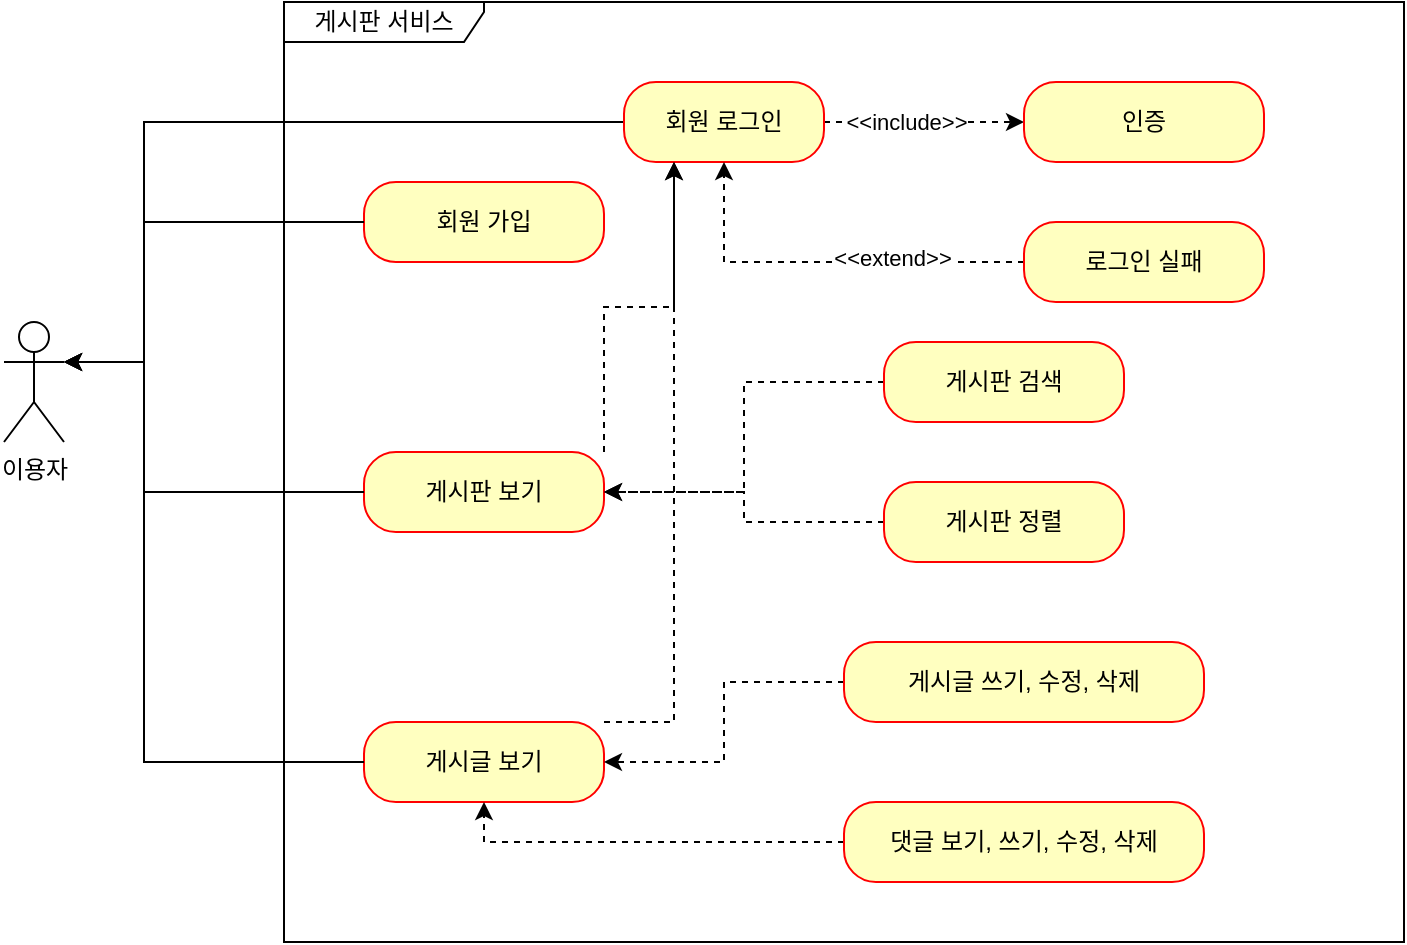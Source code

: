 <mxfile version="24.4.10" type="github">
  <diagram name="Page-1" id="B86UW4wO04ksYAh3yfGE">
    <mxGraphModel dx="1195" dy="615" grid="1" gridSize="10" guides="1" tooltips="1" connect="1" arrows="1" fold="1" page="1" pageScale="1" pageWidth="827" pageHeight="1169" math="0" shadow="0">
      <root>
        <object label="" 이용자="" id="0">
          <mxCell />
        </object>
        <mxCell id="1" parent="0" />
        <mxCell id="-T7tdk6itzq7kD30g32d-2" value="이용자" style="shape=umlActor;verticalLabelPosition=bottom;verticalAlign=top;html=1;" vertex="1" parent="1">
          <mxGeometry x="80" y="270" width="30" height="60" as="geometry" />
        </mxCell>
        <mxCell id="-T7tdk6itzq7kD30g32d-5" value="게시판 서비스" style="shape=umlFrame;whiteSpace=wrap;html=1;pointerEvents=0;width=100;height=20;" vertex="1" parent="1">
          <mxGeometry x="220" y="110" width="560" height="470" as="geometry" />
        </mxCell>
        <mxCell id="-T7tdk6itzq7kD30g32d-33" style="edgeStyle=orthogonalEdgeStyle;rounded=0;orthogonalLoop=1;jettySize=auto;html=1;exitX=0;exitY=0.5;exitDx=0;exitDy=0;entryX=1;entryY=0.333;entryDx=0;entryDy=0;entryPerimeter=0;" edge="1" parent="1" source="-T7tdk6itzq7kD30g32d-7" target="-T7tdk6itzq7kD30g32d-2">
          <mxGeometry relative="1" as="geometry">
            <Array as="points">
              <mxPoint x="150" y="170" />
              <mxPoint x="150" y="290" />
            </Array>
          </mxGeometry>
        </mxCell>
        <mxCell id="-T7tdk6itzq7kD30g32d-35" style="edgeStyle=orthogonalEdgeStyle;rounded=0;orthogonalLoop=1;jettySize=auto;html=1;exitX=1;exitY=0.5;exitDx=0;exitDy=0;entryX=0;entryY=0.5;entryDx=0;entryDy=0;endArrow=classic;endFill=1;dashed=1;" edge="1" parent="1" source="-T7tdk6itzq7kD30g32d-7" target="-T7tdk6itzq7kD30g32d-18">
          <mxGeometry relative="1" as="geometry" />
        </mxCell>
        <mxCell id="-T7tdk6itzq7kD30g32d-37" value="include" style="edgeLabel;html=1;align=center;verticalAlign=middle;resizable=0;points=[];" vertex="1" connectable="0" parent="-T7tdk6itzq7kD30g32d-35">
          <mxGeometry x="-0.19" y="2" relative="1" as="geometry">
            <mxPoint x="-1" as="offset" />
          </mxGeometry>
        </mxCell>
        <mxCell id="-T7tdk6itzq7kD30g32d-39" value="&amp;lt;&amp;lt;include&amp;gt;&amp;gt;" style="edgeLabel;html=1;align=center;verticalAlign=middle;resizable=0;points=[];" vertex="1" connectable="0" parent="-T7tdk6itzq7kD30g32d-35">
          <mxGeometry x="-0.333" relative="1" as="geometry">
            <mxPoint x="7" as="offset" />
          </mxGeometry>
        </mxCell>
        <mxCell id="-T7tdk6itzq7kD30g32d-7" value="회원 로그인" style="rounded=1;whiteSpace=wrap;html=1;arcSize=40;fontColor=#000000;fillColor=#ffffc0;strokeColor=#ff0000;" vertex="1" parent="1">
          <mxGeometry x="390" y="150" width="100" height="40" as="geometry" />
        </mxCell>
        <mxCell id="-T7tdk6itzq7kD30g32d-40" style="edgeStyle=orthogonalEdgeStyle;rounded=0;orthogonalLoop=1;jettySize=auto;html=1;exitX=1;exitY=0;exitDx=0;exitDy=0;entryX=0.25;entryY=1;entryDx=0;entryDy=0;dashed=1;" edge="1" parent="1" source="-T7tdk6itzq7kD30g32d-10" target="-T7tdk6itzq7kD30g32d-7">
          <mxGeometry relative="1" as="geometry" />
        </mxCell>
        <mxCell id="-T7tdk6itzq7kD30g32d-10" value="게시판 보기" style="rounded=1;whiteSpace=wrap;html=1;arcSize=40;fontColor=#000000;fillColor=#ffffc0;strokeColor=#ff0000;align=center;verticalAlign=middle;" vertex="1" parent="1">
          <mxGeometry x="260" y="335" width="120" height="40" as="geometry" />
        </mxCell>
        <mxCell id="-T7tdk6itzq7kD30g32d-41" style="edgeStyle=orthogonalEdgeStyle;rounded=0;orthogonalLoop=1;jettySize=auto;html=1;exitX=1;exitY=0;exitDx=0;exitDy=0;entryX=0.25;entryY=1;entryDx=0;entryDy=0;dashed=1;" edge="1" parent="1" source="-T7tdk6itzq7kD30g32d-13" target="-T7tdk6itzq7kD30g32d-7">
          <mxGeometry relative="1" as="geometry">
            <Array as="points">
              <mxPoint x="415" y="470" />
            </Array>
          </mxGeometry>
        </mxCell>
        <mxCell id="-T7tdk6itzq7kD30g32d-13" value="게시글 보기" style="rounded=1;whiteSpace=wrap;html=1;arcSize=40;fontColor=#000000;fillColor=#ffffc0;strokeColor=#ff0000;align=center;verticalAlign=middle;" vertex="1" parent="1">
          <mxGeometry x="260" y="470" width="120" height="40" as="geometry" />
        </mxCell>
        <mxCell id="-T7tdk6itzq7kD30g32d-15" value="회원 가입" style="rounded=1;whiteSpace=wrap;html=1;arcSize=40;fontColor=#000000;fillColor=#ffffc0;strokeColor=#ff0000;align=center;verticalAlign=middle;" vertex="1" parent="1">
          <mxGeometry x="260" y="200" width="120" height="40" as="geometry" />
        </mxCell>
        <mxCell id="-T7tdk6itzq7kD30g32d-18" value="인증" style="rounded=1;whiteSpace=wrap;html=1;arcSize=40;fontColor=#000000;fillColor=#ffffc0;strokeColor=#ff0000;" vertex="1" parent="1">
          <mxGeometry x="590" y="150" width="120" height="40" as="geometry" />
        </mxCell>
        <mxCell id="-T7tdk6itzq7kD30g32d-36" style="edgeStyle=orthogonalEdgeStyle;rounded=0;orthogonalLoop=1;jettySize=auto;html=1;exitX=0;exitY=0.5;exitDx=0;exitDy=0;entryX=0.5;entryY=1;entryDx=0;entryDy=0;endArrow=classic;endFill=1;dashed=1;startArrow=none;startFill=0;" edge="1" parent="1" source="-T7tdk6itzq7kD30g32d-20" target="-T7tdk6itzq7kD30g32d-7">
          <mxGeometry relative="1" as="geometry" />
        </mxCell>
        <mxCell id="-T7tdk6itzq7kD30g32d-38" value="&amp;lt;&amp;lt;extend&amp;gt;&amp;gt;" style="edgeLabel;html=1;align=center;verticalAlign=middle;resizable=0;points=[];" vertex="1" connectable="0" parent="-T7tdk6itzq7kD30g32d-36">
          <mxGeometry x="-0.341" y="-2" relative="1" as="geometry">
            <mxPoint as="offset" />
          </mxGeometry>
        </mxCell>
        <mxCell id="-T7tdk6itzq7kD30g32d-20" value="로그인 실패" style="rounded=1;whiteSpace=wrap;html=1;arcSize=40;fontColor=#000000;fillColor=#ffffc0;strokeColor=#ff0000;" vertex="1" parent="1">
          <mxGeometry x="590" y="220" width="120" height="40" as="geometry" />
        </mxCell>
        <mxCell id="-T7tdk6itzq7kD30g32d-42" style="edgeStyle=orthogonalEdgeStyle;rounded=0;orthogonalLoop=1;jettySize=auto;html=1;exitX=0;exitY=0.5;exitDx=0;exitDy=0;entryX=1;entryY=0.5;entryDx=0;entryDy=0;dashed=1;" edge="1" parent="1" source="-T7tdk6itzq7kD30g32d-21" target="-T7tdk6itzq7kD30g32d-10">
          <mxGeometry relative="1" as="geometry" />
        </mxCell>
        <mxCell id="-T7tdk6itzq7kD30g32d-21" value="게시판 검색" style="rounded=1;whiteSpace=wrap;html=1;arcSize=40;fontColor=#000000;fillColor=#ffffc0;strokeColor=#ff0000;" vertex="1" parent="1">
          <mxGeometry x="520" y="280" width="120" height="40" as="geometry" />
        </mxCell>
        <mxCell id="-T7tdk6itzq7kD30g32d-43" style="edgeStyle=orthogonalEdgeStyle;rounded=0;orthogonalLoop=1;jettySize=auto;html=1;exitX=0;exitY=0.5;exitDx=0;exitDy=0;entryX=1;entryY=0.5;entryDx=0;entryDy=0;dashed=1;" edge="1" parent="1" source="-T7tdk6itzq7kD30g32d-22" target="-T7tdk6itzq7kD30g32d-10">
          <mxGeometry relative="1" as="geometry">
            <Array as="points">
              <mxPoint x="450" y="370" />
              <mxPoint x="450" y="355" />
            </Array>
          </mxGeometry>
        </mxCell>
        <mxCell id="-T7tdk6itzq7kD30g32d-22" value="게시판 정렬" style="rounded=1;whiteSpace=wrap;html=1;arcSize=40;fontColor=#000000;fillColor=#ffffc0;strokeColor=#ff0000;" vertex="1" parent="1">
          <mxGeometry x="520" y="350" width="120" height="40" as="geometry" />
        </mxCell>
        <mxCell id="-T7tdk6itzq7kD30g32d-44" style="edgeStyle=orthogonalEdgeStyle;rounded=0;orthogonalLoop=1;jettySize=auto;html=1;exitX=0;exitY=0.5;exitDx=0;exitDy=0;dashed=1;" edge="1" parent="1" source="-T7tdk6itzq7kD30g32d-24" target="-T7tdk6itzq7kD30g32d-13">
          <mxGeometry relative="1" as="geometry" />
        </mxCell>
        <mxCell id="-T7tdk6itzq7kD30g32d-24" value="게시글 쓰기, 수정, 삭제" style="rounded=1;whiteSpace=wrap;html=1;arcSize=40;fontColor=#000000;fillColor=#ffffc0;strokeColor=#ff0000;" vertex="1" parent="1">
          <mxGeometry x="500" y="430" width="180" height="40" as="geometry" />
        </mxCell>
        <mxCell id="-T7tdk6itzq7kD30g32d-45" style="edgeStyle=orthogonalEdgeStyle;rounded=0;orthogonalLoop=1;jettySize=auto;html=1;exitX=0;exitY=0.5;exitDx=0;exitDy=0;entryX=0.5;entryY=1;entryDx=0;entryDy=0;dashed=1;" edge="1" parent="1" source="-T7tdk6itzq7kD30g32d-25" target="-T7tdk6itzq7kD30g32d-13">
          <mxGeometry relative="1" as="geometry">
            <mxPoint x="380" y="480" as="targetPoint" />
          </mxGeometry>
        </mxCell>
        <mxCell id="-T7tdk6itzq7kD30g32d-25" value="댓글 보기, 쓰기, 수정, 삭제" style="rounded=1;whiteSpace=wrap;html=1;arcSize=40;fontColor=#000000;fillColor=#ffffc0;strokeColor=#ff0000;" vertex="1" parent="1">
          <mxGeometry x="500" y="510" width="180" height="40" as="geometry" />
        </mxCell>
        <mxCell id="-T7tdk6itzq7kD30g32d-30" style="edgeStyle=orthogonalEdgeStyle;rounded=0;orthogonalLoop=1;jettySize=auto;html=1;exitX=0;exitY=0.5;exitDx=0;exitDy=0;entryX=1;entryY=0.333;entryDx=0;entryDy=0;entryPerimeter=0;" edge="1" parent="1" source="-T7tdk6itzq7kD30g32d-10" target="-T7tdk6itzq7kD30g32d-2">
          <mxGeometry relative="1" as="geometry">
            <Array as="points">
              <mxPoint x="150" y="355" />
              <mxPoint x="150" y="290" />
            </Array>
          </mxGeometry>
        </mxCell>
        <mxCell id="-T7tdk6itzq7kD30g32d-31" style="edgeStyle=orthogonalEdgeStyle;rounded=0;orthogonalLoop=1;jettySize=auto;html=1;exitX=0;exitY=0.5;exitDx=0;exitDy=0;entryX=1;entryY=0.333;entryDx=0;entryDy=0;entryPerimeter=0;" edge="1" parent="1" source="-T7tdk6itzq7kD30g32d-13" target="-T7tdk6itzq7kD30g32d-2">
          <mxGeometry relative="1" as="geometry">
            <Array as="points">
              <mxPoint x="150" y="490" />
              <mxPoint x="150" y="290" />
            </Array>
          </mxGeometry>
        </mxCell>
        <mxCell id="-T7tdk6itzq7kD30g32d-32" style="edgeStyle=orthogonalEdgeStyle;rounded=0;orthogonalLoop=1;jettySize=auto;html=1;exitX=0;exitY=0.5;exitDx=0;exitDy=0;entryX=1;entryY=0.333;entryDx=0;entryDy=0;entryPerimeter=0;" edge="1" parent="1" source="-T7tdk6itzq7kD30g32d-15" target="-T7tdk6itzq7kD30g32d-2">
          <mxGeometry relative="1" as="geometry">
            <Array as="points">
              <mxPoint x="150" y="220" />
              <mxPoint x="150" y="290" />
            </Array>
          </mxGeometry>
        </mxCell>
      </root>
    </mxGraphModel>
  </diagram>
</mxfile>
